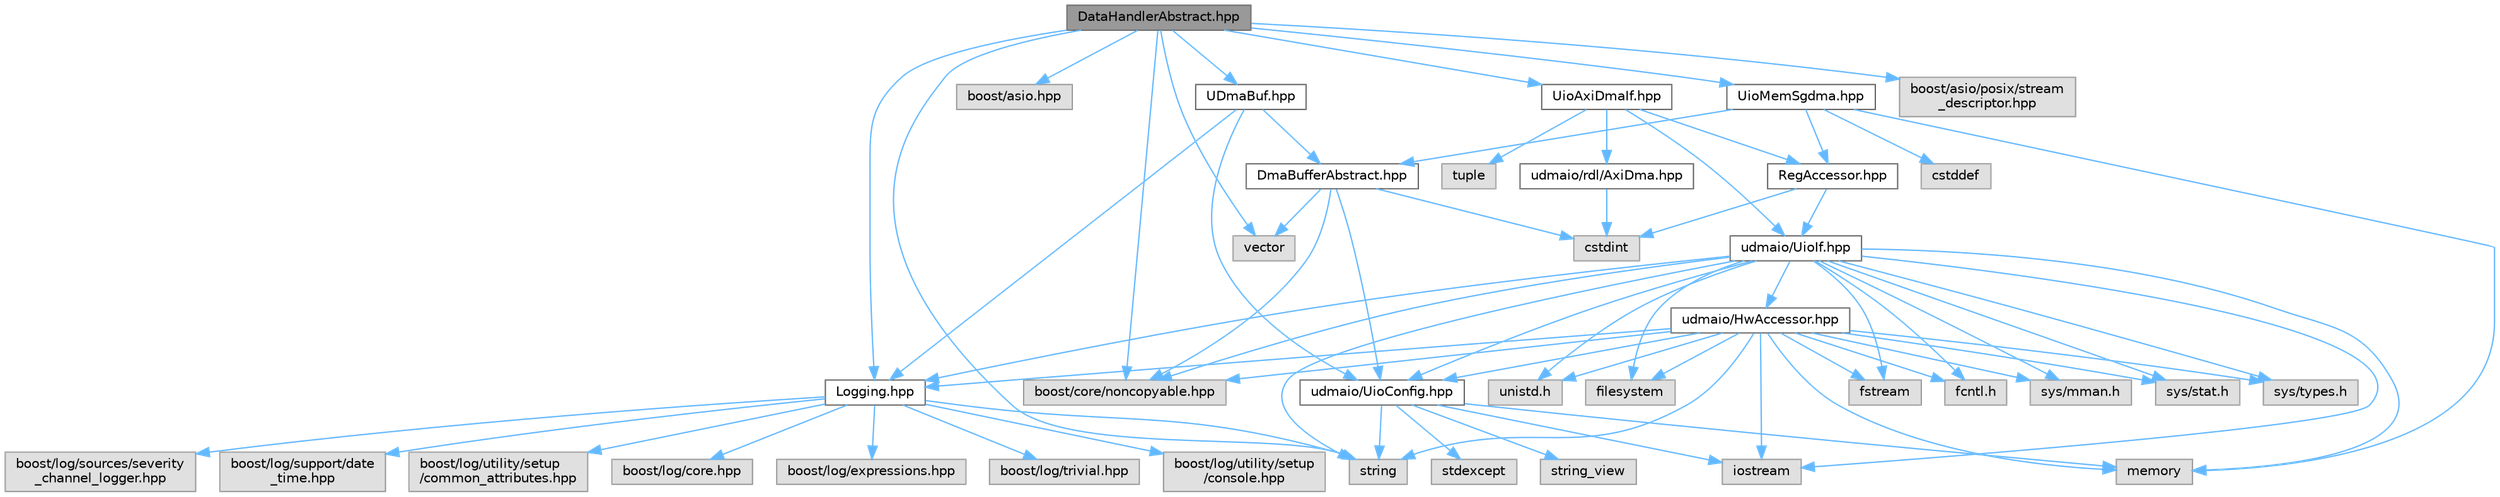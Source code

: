 digraph "DataHandlerAbstract.hpp"
{
 // INTERACTIVE_SVG=YES
 // LATEX_PDF_SIZE
  bgcolor="transparent";
  edge [fontname=Helvetica,fontsize=10,labelfontname=Helvetica,labelfontsize=10];
  node [fontname=Helvetica,fontsize=10,shape=box,height=0.2,width=0.4];
  Node1 [label="DataHandlerAbstract.hpp",height=0.2,width=0.4,color="gray40", fillcolor="grey60", style="filled", fontcolor="black",tooltip=" "];
  Node1 -> Node2 [color="steelblue1",style="solid"];
  Node2 [label="string",height=0.2,width=0.4,color="grey60", fillcolor="#E0E0E0", style="filled",tooltip=" "];
  Node1 -> Node3 [color="steelblue1",style="solid"];
  Node3 [label="vector",height=0.2,width=0.4,color="grey60", fillcolor="#E0E0E0", style="filled",tooltip=" "];
  Node1 -> Node4 [color="steelblue1",style="solid"];
  Node4 [label="boost/asio.hpp",height=0.2,width=0.4,color="grey60", fillcolor="#E0E0E0", style="filled",tooltip=" "];
  Node1 -> Node5 [color="steelblue1",style="solid"];
  Node5 [label="boost/core/noncopyable.hpp",height=0.2,width=0.4,color="grey60", fillcolor="#E0E0E0", style="filled",tooltip=" "];
  Node1 -> Node6 [color="steelblue1",style="solid"];
  Node6 [label="Logging.hpp",height=0.2,width=0.4,color="grey40", fillcolor="white", style="filled",URL="$_logging_8hpp.html",tooltip=" "];
  Node6 -> Node2 [color="steelblue1",style="solid"];
  Node6 -> Node7 [color="steelblue1",style="solid"];
  Node7 [label="boost/log/core.hpp",height=0.2,width=0.4,color="grey60", fillcolor="#E0E0E0", style="filled",tooltip=" "];
  Node6 -> Node8 [color="steelblue1",style="solid"];
  Node8 [label="boost/log/expressions.hpp",height=0.2,width=0.4,color="grey60", fillcolor="#E0E0E0", style="filled",tooltip=" "];
  Node6 -> Node9 [color="steelblue1",style="solid"];
  Node9 [label="boost/log/trivial.hpp",height=0.2,width=0.4,color="grey60", fillcolor="#E0E0E0", style="filled",tooltip=" "];
  Node6 -> Node10 [color="steelblue1",style="solid"];
  Node10 [label="boost/log/utility/setup\l/console.hpp",height=0.2,width=0.4,color="grey60", fillcolor="#E0E0E0", style="filled",tooltip=" "];
  Node6 -> Node11 [color="steelblue1",style="solid"];
  Node11 [label="boost/log/sources/severity\l_channel_logger.hpp",height=0.2,width=0.4,color="grey60", fillcolor="#E0E0E0", style="filled",tooltip=" "];
  Node6 -> Node12 [color="steelblue1",style="solid"];
  Node12 [label="boost/log/support/date\l_time.hpp",height=0.2,width=0.4,color="grey60", fillcolor="#E0E0E0", style="filled",tooltip=" "];
  Node6 -> Node13 [color="steelblue1",style="solid"];
  Node13 [label="boost/log/utility/setup\l/common_attributes.hpp",height=0.2,width=0.4,color="grey60", fillcolor="#E0E0E0", style="filled",tooltip=" "];
  Node1 -> Node14 [color="steelblue1",style="solid"];
  Node14 [label="UDmaBuf.hpp",height=0.2,width=0.4,color="grey40", fillcolor="white", style="filled",URL="$_u_dma_buf_8hpp.html",tooltip=" "];
  Node14 -> Node15 [color="steelblue1",style="solid"];
  Node15 [label="DmaBufferAbstract.hpp",height=0.2,width=0.4,color="grey40", fillcolor="white", style="filled",URL="$_dma_buffer_abstract_8hpp.html",tooltip=" "];
  Node15 -> Node16 [color="steelblue1",style="solid"];
  Node16 [label="cstdint",height=0.2,width=0.4,color="grey60", fillcolor="#E0E0E0", style="filled",tooltip=" "];
  Node15 -> Node3 [color="steelblue1",style="solid"];
  Node15 -> Node5 [color="steelblue1",style="solid"];
  Node15 -> Node17 [color="steelblue1",style="solid"];
  Node17 [label="udmaio/UioConfig.hpp",height=0.2,width=0.4,color="grey40", fillcolor="white", style="filled",URL="$_uio_config_8hpp.html",tooltip=" "];
  Node17 -> Node18 [color="steelblue1",style="solid"];
  Node18 [label="iostream",height=0.2,width=0.4,color="grey60", fillcolor="#E0E0E0", style="filled",tooltip=" "];
  Node17 -> Node19 [color="steelblue1",style="solid"];
  Node19 [label="memory",height=0.2,width=0.4,color="grey60", fillcolor="#E0E0E0", style="filled",tooltip=" "];
  Node17 -> Node20 [color="steelblue1",style="solid"];
  Node20 [label="stdexcept",height=0.2,width=0.4,color="grey60", fillcolor="#E0E0E0", style="filled",tooltip=" "];
  Node17 -> Node2 [color="steelblue1",style="solid"];
  Node17 -> Node21 [color="steelblue1",style="solid"];
  Node21 [label="string_view",height=0.2,width=0.4,color="grey60", fillcolor="#E0E0E0", style="filled",tooltip=" "];
  Node14 -> Node6 [color="steelblue1",style="solid"];
  Node14 -> Node17 [color="steelblue1",style="solid"];
  Node1 -> Node22 [color="steelblue1",style="solid"];
  Node22 [label="UioAxiDmaIf.hpp",height=0.2,width=0.4,color="grey40", fillcolor="white", style="filled",URL="$_uio_axi_dma_if_8hpp.html",tooltip=" "];
  Node22 -> Node23 [color="steelblue1",style="solid"];
  Node23 [label="tuple",height=0.2,width=0.4,color="grey60", fillcolor="#E0E0E0", style="filled",tooltip=" "];
  Node22 -> Node24 [color="steelblue1",style="solid"];
  Node24 [label="RegAccessor.hpp",height=0.2,width=0.4,color="grey40", fillcolor="white", style="filled",URL="$_reg_accessor_8hpp.html",tooltip=" "];
  Node24 -> Node16 [color="steelblue1",style="solid"];
  Node24 -> Node25 [color="steelblue1",style="solid"];
  Node25 [label="udmaio/UioIf.hpp",height=0.2,width=0.4,color="grey40", fillcolor="white", style="filled",URL="$_uio_if_8hpp.html",tooltip=" "];
  Node25 -> Node26 [color="steelblue1",style="solid"];
  Node26 [label="filesystem",height=0.2,width=0.4,color="grey60", fillcolor="#E0E0E0", style="filled",tooltip=" "];
  Node25 -> Node27 [color="steelblue1",style="solid"];
  Node27 [label="fstream",height=0.2,width=0.4,color="grey60", fillcolor="#E0E0E0", style="filled",tooltip=" "];
  Node25 -> Node18 [color="steelblue1",style="solid"];
  Node25 -> Node19 [color="steelblue1",style="solid"];
  Node25 -> Node2 [color="steelblue1",style="solid"];
  Node25 -> Node5 [color="steelblue1",style="solid"];
  Node25 -> Node28 [color="steelblue1",style="solid"];
  Node28 [label="fcntl.h",height=0.2,width=0.4,color="grey60", fillcolor="#E0E0E0", style="filled",tooltip=" "];
  Node25 -> Node29 [color="steelblue1",style="solid"];
  Node29 [label="sys/mman.h",height=0.2,width=0.4,color="grey60", fillcolor="#E0E0E0", style="filled",tooltip=" "];
  Node25 -> Node30 [color="steelblue1",style="solid"];
  Node30 [label="sys/stat.h",height=0.2,width=0.4,color="grey60", fillcolor="#E0E0E0", style="filled",tooltip=" "];
  Node25 -> Node31 [color="steelblue1",style="solid"];
  Node31 [label="sys/types.h",height=0.2,width=0.4,color="grey60", fillcolor="#E0E0E0", style="filled",tooltip=" "];
  Node25 -> Node32 [color="steelblue1",style="solid"];
  Node32 [label="unistd.h",height=0.2,width=0.4,color="grey60", fillcolor="#E0E0E0", style="filled",tooltip=" "];
  Node25 -> Node33 [color="steelblue1",style="solid"];
  Node33 [label="udmaio/HwAccessor.hpp",height=0.2,width=0.4,color="grey40", fillcolor="white", style="filled",URL="$_hw_accessor_8hpp.html",tooltip=" "];
  Node33 -> Node26 [color="steelblue1",style="solid"];
  Node33 -> Node27 [color="steelblue1",style="solid"];
  Node33 -> Node18 [color="steelblue1",style="solid"];
  Node33 -> Node19 [color="steelblue1",style="solid"];
  Node33 -> Node2 [color="steelblue1",style="solid"];
  Node33 -> Node5 [color="steelblue1",style="solid"];
  Node33 -> Node28 [color="steelblue1",style="solid"];
  Node33 -> Node29 [color="steelblue1",style="solid"];
  Node33 -> Node30 [color="steelblue1",style="solid"];
  Node33 -> Node31 [color="steelblue1",style="solid"];
  Node33 -> Node32 [color="steelblue1",style="solid"];
  Node33 -> Node6 [color="steelblue1",style="solid"];
  Node33 -> Node17 [color="steelblue1",style="solid"];
  Node25 -> Node6 [color="steelblue1",style="solid"];
  Node25 -> Node17 [color="steelblue1",style="solid"];
  Node22 -> Node25 [color="steelblue1",style="solid"];
  Node22 -> Node34 [color="steelblue1",style="solid"];
  Node34 [label="udmaio/rdl/AxiDma.hpp",height=0.2,width=0.4,color="grey40", fillcolor="white", style="filled",URL="$_axi_dma_8hpp.html",tooltip=" "];
  Node34 -> Node16 [color="steelblue1",style="solid"];
  Node1 -> Node35 [color="steelblue1",style="solid"];
  Node35 [label="UioMemSgdma.hpp",height=0.2,width=0.4,color="grey40", fillcolor="white", style="filled",URL="$_uio_mem_sgdma_8hpp.html",tooltip=" "];
  Node35 -> Node36 [color="steelblue1",style="solid"];
  Node36 [label="cstddef",height=0.2,width=0.4,color="grey60", fillcolor="#E0E0E0", style="filled",tooltip=" "];
  Node35 -> Node19 [color="steelblue1",style="solid"];
  Node35 -> Node15 [color="steelblue1",style="solid"];
  Node35 -> Node24 [color="steelblue1",style="solid"];
  Node1 -> Node37 [color="steelblue1",style="solid"];
  Node37 [label="boost/asio/posix/stream\l_descriptor.hpp",height=0.2,width=0.4,color="grey60", fillcolor="#E0E0E0", style="filled",tooltip=" "];
}
